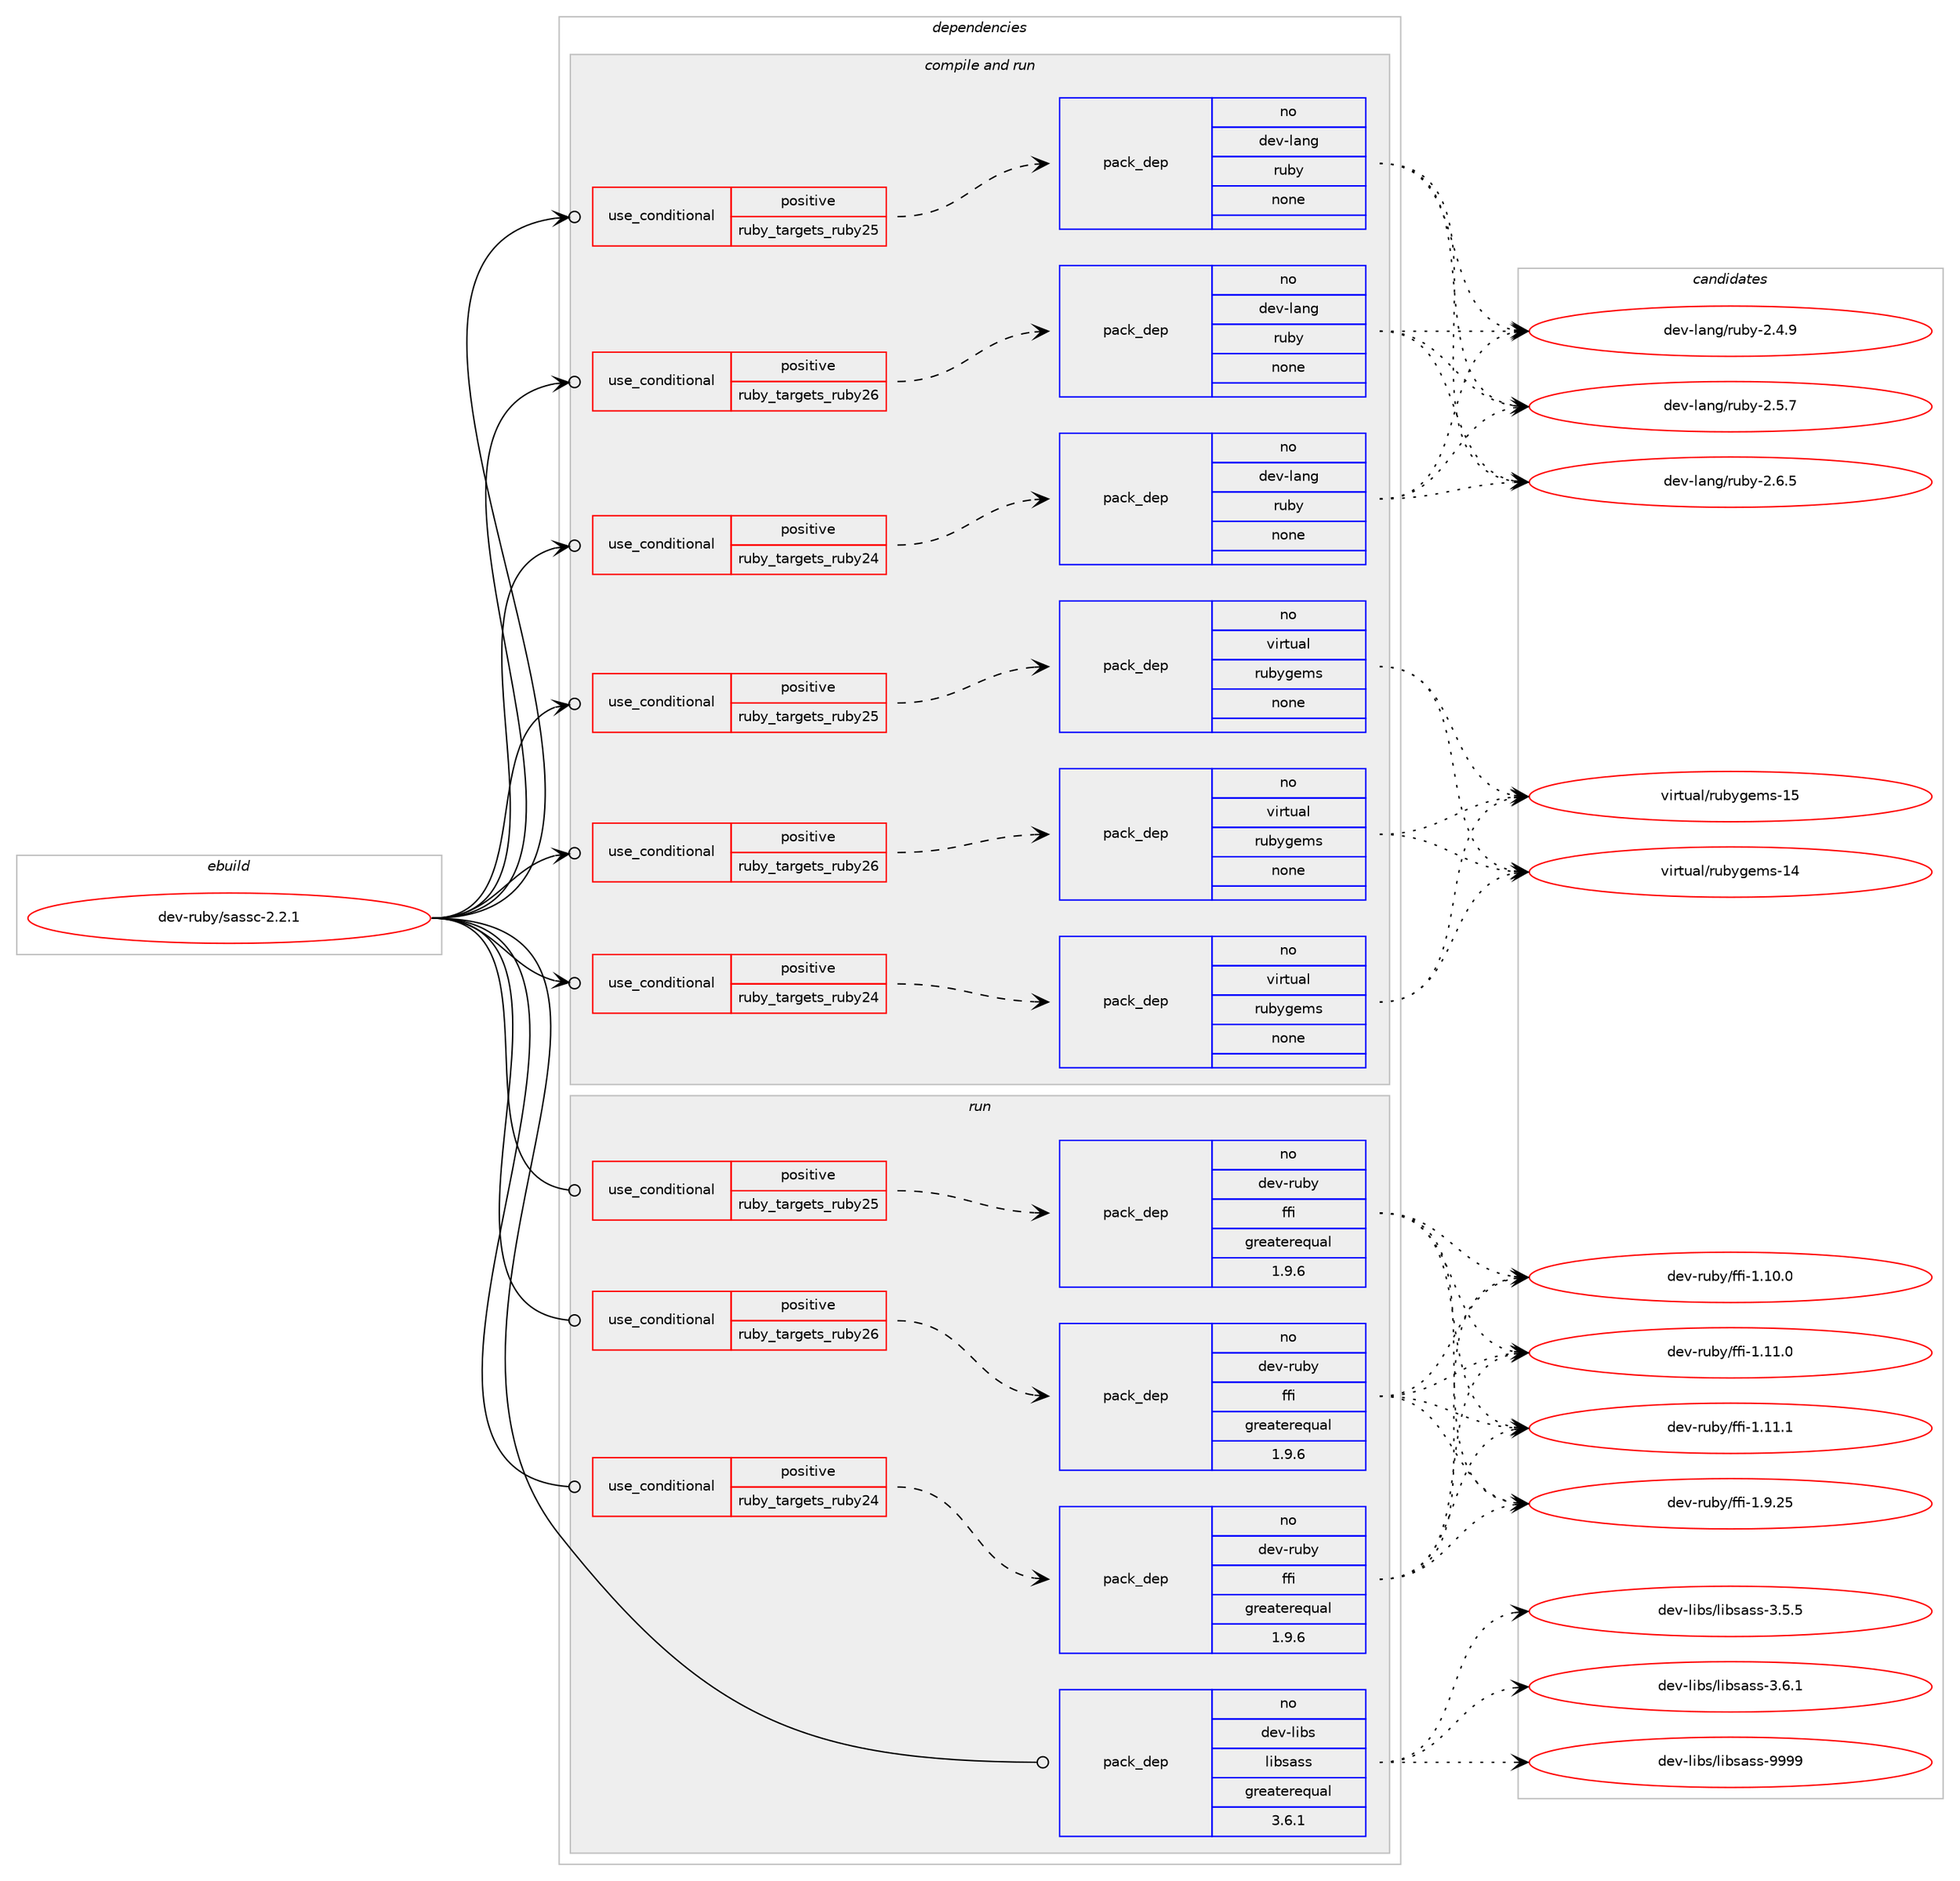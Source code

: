 digraph prolog {

# *************
# Graph options
# *************

newrank=true;
concentrate=true;
compound=true;
graph [rankdir=LR,fontname=Helvetica,fontsize=10,ranksep=1.5];#, ranksep=2.5, nodesep=0.2];
edge  [arrowhead=vee];
node  [fontname=Helvetica,fontsize=10];

# **********
# The ebuild
# **********

subgraph cluster_leftcol {
color=gray;
rank=same;
label=<<i>ebuild</i>>;
id [label="dev-ruby/sassc-2.2.1", color=red, width=4, href="../dev-ruby/sassc-2.2.1.svg"];
}

# ****************
# The dependencies
# ****************

subgraph cluster_midcol {
color=gray;
label=<<i>dependencies</i>>;
subgraph cluster_compile {
fillcolor="#eeeeee";
style=filled;
label=<<i>compile</i>>;
}
subgraph cluster_compileandrun {
fillcolor="#eeeeee";
style=filled;
label=<<i>compile and run</i>>;
subgraph cond177255 {
dependency715234 [label=<<TABLE BORDER="0" CELLBORDER="1" CELLSPACING="0" CELLPADDING="4"><TR><TD ROWSPAN="3" CELLPADDING="10">use_conditional</TD></TR><TR><TD>positive</TD></TR><TR><TD>ruby_targets_ruby24</TD></TR></TABLE>>, shape=none, color=red];
subgraph pack525949 {
dependency715235 [label=<<TABLE BORDER="0" CELLBORDER="1" CELLSPACING="0" CELLPADDING="4" WIDTH="220"><TR><TD ROWSPAN="6" CELLPADDING="30">pack_dep</TD></TR><TR><TD WIDTH="110">no</TD></TR><TR><TD>dev-lang</TD></TR><TR><TD>ruby</TD></TR><TR><TD>none</TD></TR><TR><TD></TD></TR></TABLE>>, shape=none, color=blue];
}
dependency715234:e -> dependency715235:w [weight=20,style="dashed",arrowhead="vee"];
}
id:e -> dependency715234:w [weight=20,style="solid",arrowhead="odotvee"];
subgraph cond177256 {
dependency715236 [label=<<TABLE BORDER="0" CELLBORDER="1" CELLSPACING="0" CELLPADDING="4"><TR><TD ROWSPAN="3" CELLPADDING="10">use_conditional</TD></TR><TR><TD>positive</TD></TR><TR><TD>ruby_targets_ruby24</TD></TR></TABLE>>, shape=none, color=red];
subgraph pack525950 {
dependency715237 [label=<<TABLE BORDER="0" CELLBORDER="1" CELLSPACING="0" CELLPADDING="4" WIDTH="220"><TR><TD ROWSPAN="6" CELLPADDING="30">pack_dep</TD></TR><TR><TD WIDTH="110">no</TD></TR><TR><TD>virtual</TD></TR><TR><TD>rubygems</TD></TR><TR><TD>none</TD></TR><TR><TD></TD></TR></TABLE>>, shape=none, color=blue];
}
dependency715236:e -> dependency715237:w [weight=20,style="dashed",arrowhead="vee"];
}
id:e -> dependency715236:w [weight=20,style="solid",arrowhead="odotvee"];
subgraph cond177257 {
dependency715238 [label=<<TABLE BORDER="0" CELLBORDER="1" CELLSPACING="0" CELLPADDING="4"><TR><TD ROWSPAN="3" CELLPADDING="10">use_conditional</TD></TR><TR><TD>positive</TD></TR><TR><TD>ruby_targets_ruby25</TD></TR></TABLE>>, shape=none, color=red];
subgraph pack525951 {
dependency715239 [label=<<TABLE BORDER="0" CELLBORDER="1" CELLSPACING="0" CELLPADDING="4" WIDTH="220"><TR><TD ROWSPAN="6" CELLPADDING="30">pack_dep</TD></TR><TR><TD WIDTH="110">no</TD></TR><TR><TD>dev-lang</TD></TR><TR><TD>ruby</TD></TR><TR><TD>none</TD></TR><TR><TD></TD></TR></TABLE>>, shape=none, color=blue];
}
dependency715238:e -> dependency715239:w [weight=20,style="dashed",arrowhead="vee"];
}
id:e -> dependency715238:w [weight=20,style="solid",arrowhead="odotvee"];
subgraph cond177258 {
dependency715240 [label=<<TABLE BORDER="0" CELLBORDER="1" CELLSPACING="0" CELLPADDING="4"><TR><TD ROWSPAN="3" CELLPADDING="10">use_conditional</TD></TR><TR><TD>positive</TD></TR><TR><TD>ruby_targets_ruby25</TD></TR></TABLE>>, shape=none, color=red];
subgraph pack525952 {
dependency715241 [label=<<TABLE BORDER="0" CELLBORDER="1" CELLSPACING="0" CELLPADDING="4" WIDTH="220"><TR><TD ROWSPAN="6" CELLPADDING="30">pack_dep</TD></TR><TR><TD WIDTH="110">no</TD></TR><TR><TD>virtual</TD></TR><TR><TD>rubygems</TD></TR><TR><TD>none</TD></TR><TR><TD></TD></TR></TABLE>>, shape=none, color=blue];
}
dependency715240:e -> dependency715241:w [weight=20,style="dashed",arrowhead="vee"];
}
id:e -> dependency715240:w [weight=20,style="solid",arrowhead="odotvee"];
subgraph cond177259 {
dependency715242 [label=<<TABLE BORDER="0" CELLBORDER="1" CELLSPACING="0" CELLPADDING="4"><TR><TD ROWSPAN="3" CELLPADDING="10">use_conditional</TD></TR><TR><TD>positive</TD></TR><TR><TD>ruby_targets_ruby26</TD></TR></TABLE>>, shape=none, color=red];
subgraph pack525953 {
dependency715243 [label=<<TABLE BORDER="0" CELLBORDER="1" CELLSPACING="0" CELLPADDING="4" WIDTH="220"><TR><TD ROWSPAN="6" CELLPADDING="30">pack_dep</TD></TR><TR><TD WIDTH="110">no</TD></TR><TR><TD>dev-lang</TD></TR><TR><TD>ruby</TD></TR><TR><TD>none</TD></TR><TR><TD></TD></TR></TABLE>>, shape=none, color=blue];
}
dependency715242:e -> dependency715243:w [weight=20,style="dashed",arrowhead="vee"];
}
id:e -> dependency715242:w [weight=20,style="solid",arrowhead="odotvee"];
subgraph cond177260 {
dependency715244 [label=<<TABLE BORDER="0" CELLBORDER="1" CELLSPACING="0" CELLPADDING="4"><TR><TD ROWSPAN="3" CELLPADDING="10">use_conditional</TD></TR><TR><TD>positive</TD></TR><TR><TD>ruby_targets_ruby26</TD></TR></TABLE>>, shape=none, color=red];
subgraph pack525954 {
dependency715245 [label=<<TABLE BORDER="0" CELLBORDER="1" CELLSPACING="0" CELLPADDING="4" WIDTH="220"><TR><TD ROWSPAN="6" CELLPADDING="30">pack_dep</TD></TR><TR><TD WIDTH="110">no</TD></TR><TR><TD>virtual</TD></TR><TR><TD>rubygems</TD></TR><TR><TD>none</TD></TR><TR><TD></TD></TR></TABLE>>, shape=none, color=blue];
}
dependency715244:e -> dependency715245:w [weight=20,style="dashed",arrowhead="vee"];
}
id:e -> dependency715244:w [weight=20,style="solid",arrowhead="odotvee"];
}
subgraph cluster_run {
fillcolor="#eeeeee";
style=filled;
label=<<i>run</i>>;
subgraph cond177261 {
dependency715246 [label=<<TABLE BORDER="0" CELLBORDER="1" CELLSPACING="0" CELLPADDING="4"><TR><TD ROWSPAN="3" CELLPADDING="10">use_conditional</TD></TR><TR><TD>positive</TD></TR><TR><TD>ruby_targets_ruby24</TD></TR></TABLE>>, shape=none, color=red];
subgraph pack525955 {
dependency715247 [label=<<TABLE BORDER="0" CELLBORDER="1" CELLSPACING="0" CELLPADDING="4" WIDTH="220"><TR><TD ROWSPAN="6" CELLPADDING="30">pack_dep</TD></TR><TR><TD WIDTH="110">no</TD></TR><TR><TD>dev-ruby</TD></TR><TR><TD>ffi</TD></TR><TR><TD>greaterequal</TD></TR><TR><TD>1.9.6</TD></TR></TABLE>>, shape=none, color=blue];
}
dependency715246:e -> dependency715247:w [weight=20,style="dashed",arrowhead="vee"];
}
id:e -> dependency715246:w [weight=20,style="solid",arrowhead="odot"];
subgraph cond177262 {
dependency715248 [label=<<TABLE BORDER="0" CELLBORDER="1" CELLSPACING="0" CELLPADDING="4"><TR><TD ROWSPAN="3" CELLPADDING="10">use_conditional</TD></TR><TR><TD>positive</TD></TR><TR><TD>ruby_targets_ruby25</TD></TR></TABLE>>, shape=none, color=red];
subgraph pack525956 {
dependency715249 [label=<<TABLE BORDER="0" CELLBORDER="1" CELLSPACING="0" CELLPADDING="4" WIDTH="220"><TR><TD ROWSPAN="6" CELLPADDING="30">pack_dep</TD></TR><TR><TD WIDTH="110">no</TD></TR><TR><TD>dev-ruby</TD></TR><TR><TD>ffi</TD></TR><TR><TD>greaterequal</TD></TR><TR><TD>1.9.6</TD></TR></TABLE>>, shape=none, color=blue];
}
dependency715248:e -> dependency715249:w [weight=20,style="dashed",arrowhead="vee"];
}
id:e -> dependency715248:w [weight=20,style="solid",arrowhead="odot"];
subgraph cond177263 {
dependency715250 [label=<<TABLE BORDER="0" CELLBORDER="1" CELLSPACING="0" CELLPADDING="4"><TR><TD ROWSPAN="3" CELLPADDING="10">use_conditional</TD></TR><TR><TD>positive</TD></TR><TR><TD>ruby_targets_ruby26</TD></TR></TABLE>>, shape=none, color=red];
subgraph pack525957 {
dependency715251 [label=<<TABLE BORDER="0" CELLBORDER="1" CELLSPACING="0" CELLPADDING="4" WIDTH="220"><TR><TD ROWSPAN="6" CELLPADDING="30">pack_dep</TD></TR><TR><TD WIDTH="110">no</TD></TR><TR><TD>dev-ruby</TD></TR><TR><TD>ffi</TD></TR><TR><TD>greaterequal</TD></TR><TR><TD>1.9.6</TD></TR></TABLE>>, shape=none, color=blue];
}
dependency715250:e -> dependency715251:w [weight=20,style="dashed",arrowhead="vee"];
}
id:e -> dependency715250:w [weight=20,style="solid",arrowhead="odot"];
subgraph pack525958 {
dependency715252 [label=<<TABLE BORDER="0" CELLBORDER="1" CELLSPACING="0" CELLPADDING="4" WIDTH="220"><TR><TD ROWSPAN="6" CELLPADDING="30">pack_dep</TD></TR><TR><TD WIDTH="110">no</TD></TR><TR><TD>dev-libs</TD></TR><TR><TD>libsass</TD></TR><TR><TD>greaterequal</TD></TR><TR><TD>3.6.1</TD></TR></TABLE>>, shape=none, color=blue];
}
id:e -> dependency715252:w [weight=20,style="solid",arrowhead="odot"];
}
}

# **************
# The candidates
# **************

subgraph cluster_choices {
rank=same;
color=gray;
label=<<i>candidates</i>>;

subgraph choice525949 {
color=black;
nodesep=1;
choice10010111845108971101034711411798121455046524657 [label="dev-lang/ruby-2.4.9", color=red, width=4,href="../dev-lang/ruby-2.4.9.svg"];
choice10010111845108971101034711411798121455046534655 [label="dev-lang/ruby-2.5.7", color=red, width=4,href="../dev-lang/ruby-2.5.7.svg"];
choice10010111845108971101034711411798121455046544653 [label="dev-lang/ruby-2.6.5", color=red, width=4,href="../dev-lang/ruby-2.6.5.svg"];
dependency715235:e -> choice10010111845108971101034711411798121455046524657:w [style=dotted,weight="100"];
dependency715235:e -> choice10010111845108971101034711411798121455046534655:w [style=dotted,weight="100"];
dependency715235:e -> choice10010111845108971101034711411798121455046544653:w [style=dotted,weight="100"];
}
subgraph choice525950 {
color=black;
nodesep=1;
choice118105114116117971084711411798121103101109115454952 [label="virtual/rubygems-14", color=red, width=4,href="../virtual/rubygems-14.svg"];
choice118105114116117971084711411798121103101109115454953 [label="virtual/rubygems-15", color=red, width=4,href="../virtual/rubygems-15.svg"];
dependency715237:e -> choice118105114116117971084711411798121103101109115454952:w [style=dotted,weight="100"];
dependency715237:e -> choice118105114116117971084711411798121103101109115454953:w [style=dotted,weight="100"];
}
subgraph choice525951 {
color=black;
nodesep=1;
choice10010111845108971101034711411798121455046524657 [label="dev-lang/ruby-2.4.9", color=red, width=4,href="../dev-lang/ruby-2.4.9.svg"];
choice10010111845108971101034711411798121455046534655 [label="dev-lang/ruby-2.5.7", color=red, width=4,href="../dev-lang/ruby-2.5.7.svg"];
choice10010111845108971101034711411798121455046544653 [label="dev-lang/ruby-2.6.5", color=red, width=4,href="../dev-lang/ruby-2.6.5.svg"];
dependency715239:e -> choice10010111845108971101034711411798121455046524657:w [style=dotted,weight="100"];
dependency715239:e -> choice10010111845108971101034711411798121455046534655:w [style=dotted,weight="100"];
dependency715239:e -> choice10010111845108971101034711411798121455046544653:w [style=dotted,weight="100"];
}
subgraph choice525952 {
color=black;
nodesep=1;
choice118105114116117971084711411798121103101109115454952 [label="virtual/rubygems-14", color=red, width=4,href="../virtual/rubygems-14.svg"];
choice118105114116117971084711411798121103101109115454953 [label="virtual/rubygems-15", color=red, width=4,href="../virtual/rubygems-15.svg"];
dependency715241:e -> choice118105114116117971084711411798121103101109115454952:w [style=dotted,weight="100"];
dependency715241:e -> choice118105114116117971084711411798121103101109115454953:w [style=dotted,weight="100"];
}
subgraph choice525953 {
color=black;
nodesep=1;
choice10010111845108971101034711411798121455046524657 [label="dev-lang/ruby-2.4.9", color=red, width=4,href="../dev-lang/ruby-2.4.9.svg"];
choice10010111845108971101034711411798121455046534655 [label="dev-lang/ruby-2.5.7", color=red, width=4,href="../dev-lang/ruby-2.5.7.svg"];
choice10010111845108971101034711411798121455046544653 [label="dev-lang/ruby-2.6.5", color=red, width=4,href="../dev-lang/ruby-2.6.5.svg"];
dependency715243:e -> choice10010111845108971101034711411798121455046524657:w [style=dotted,weight="100"];
dependency715243:e -> choice10010111845108971101034711411798121455046534655:w [style=dotted,weight="100"];
dependency715243:e -> choice10010111845108971101034711411798121455046544653:w [style=dotted,weight="100"];
}
subgraph choice525954 {
color=black;
nodesep=1;
choice118105114116117971084711411798121103101109115454952 [label="virtual/rubygems-14", color=red, width=4,href="../virtual/rubygems-14.svg"];
choice118105114116117971084711411798121103101109115454953 [label="virtual/rubygems-15", color=red, width=4,href="../virtual/rubygems-15.svg"];
dependency715245:e -> choice118105114116117971084711411798121103101109115454952:w [style=dotted,weight="100"];
dependency715245:e -> choice118105114116117971084711411798121103101109115454953:w [style=dotted,weight="100"];
}
subgraph choice525955 {
color=black;
nodesep=1;
choice10010111845114117981214710210210545494649484648 [label="dev-ruby/ffi-1.10.0", color=red, width=4,href="../dev-ruby/ffi-1.10.0.svg"];
choice10010111845114117981214710210210545494649494648 [label="dev-ruby/ffi-1.11.0", color=red, width=4,href="../dev-ruby/ffi-1.11.0.svg"];
choice10010111845114117981214710210210545494649494649 [label="dev-ruby/ffi-1.11.1", color=red, width=4,href="../dev-ruby/ffi-1.11.1.svg"];
choice10010111845114117981214710210210545494657465053 [label="dev-ruby/ffi-1.9.25", color=red, width=4,href="../dev-ruby/ffi-1.9.25.svg"];
dependency715247:e -> choice10010111845114117981214710210210545494649484648:w [style=dotted,weight="100"];
dependency715247:e -> choice10010111845114117981214710210210545494649494648:w [style=dotted,weight="100"];
dependency715247:e -> choice10010111845114117981214710210210545494649494649:w [style=dotted,weight="100"];
dependency715247:e -> choice10010111845114117981214710210210545494657465053:w [style=dotted,weight="100"];
}
subgraph choice525956 {
color=black;
nodesep=1;
choice10010111845114117981214710210210545494649484648 [label="dev-ruby/ffi-1.10.0", color=red, width=4,href="../dev-ruby/ffi-1.10.0.svg"];
choice10010111845114117981214710210210545494649494648 [label="dev-ruby/ffi-1.11.0", color=red, width=4,href="../dev-ruby/ffi-1.11.0.svg"];
choice10010111845114117981214710210210545494649494649 [label="dev-ruby/ffi-1.11.1", color=red, width=4,href="../dev-ruby/ffi-1.11.1.svg"];
choice10010111845114117981214710210210545494657465053 [label="dev-ruby/ffi-1.9.25", color=red, width=4,href="../dev-ruby/ffi-1.9.25.svg"];
dependency715249:e -> choice10010111845114117981214710210210545494649484648:w [style=dotted,weight="100"];
dependency715249:e -> choice10010111845114117981214710210210545494649494648:w [style=dotted,weight="100"];
dependency715249:e -> choice10010111845114117981214710210210545494649494649:w [style=dotted,weight="100"];
dependency715249:e -> choice10010111845114117981214710210210545494657465053:w [style=dotted,weight="100"];
}
subgraph choice525957 {
color=black;
nodesep=1;
choice10010111845114117981214710210210545494649484648 [label="dev-ruby/ffi-1.10.0", color=red, width=4,href="../dev-ruby/ffi-1.10.0.svg"];
choice10010111845114117981214710210210545494649494648 [label="dev-ruby/ffi-1.11.0", color=red, width=4,href="../dev-ruby/ffi-1.11.0.svg"];
choice10010111845114117981214710210210545494649494649 [label="dev-ruby/ffi-1.11.1", color=red, width=4,href="../dev-ruby/ffi-1.11.1.svg"];
choice10010111845114117981214710210210545494657465053 [label="dev-ruby/ffi-1.9.25", color=red, width=4,href="../dev-ruby/ffi-1.9.25.svg"];
dependency715251:e -> choice10010111845114117981214710210210545494649484648:w [style=dotted,weight="100"];
dependency715251:e -> choice10010111845114117981214710210210545494649494648:w [style=dotted,weight="100"];
dependency715251:e -> choice10010111845114117981214710210210545494649494649:w [style=dotted,weight="100"];
dependency715251:e -> choice10010111845114117981214710210210545494657465053:w [style=dotted,weight="100"];
}
subgraph choice525958 {
color=black;
nodesep=1;
choice1001011184510810598115471081059811597115115455146534653 [label="dev-libs/libsass-3.5.5", color=red, width=4,href="../dev-libs/libsass-3.5.5.svg"];
choice1001011184510810598115471081059811597115115455146544649 [label="dev-libs/libsass-3.6.1", color=red, width=4,href="../dev-libs/libsass-3.6.1.svg"];
choice10010111845108105981154710810598115971151154557575757 [label="dev-libs/libsass-9999", color=red, width=4,href="../dev-libs/libsass-9999.svg"];
dependency715252:e -> choice1001011184510810598115471081059811597115115455146534653:w [style=dotted,weight="100"];
dependency715252:e -> choice1001011184510810598115471081059811597115115455146544649:w [style=dotted,weight="100"];
dependency715252:e -> choice10010111845108105981154710810598115971151154557575757:w [style=dotted,weight="100"];
}
}

}
